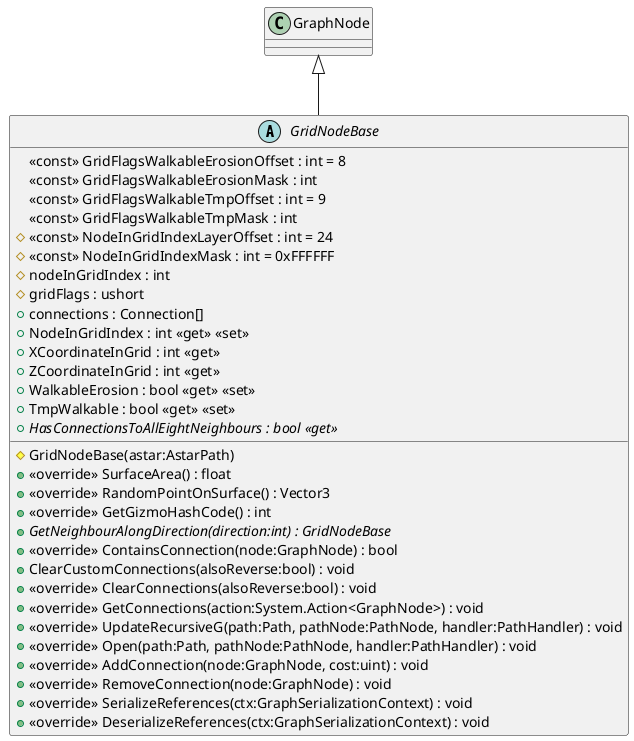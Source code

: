 @startuml
abstract class GridNodeBase {
    # GridNodeBase(astar:AstarPath)
    <<const>> GridFlagsWalkableErosionOffset : int = 8
    <<const>> GridFlagsWalkableErosionMask : int
    <<const>> GridFlagsWalkableTmpOffset : int = 9
    <<const>> GridFlagsWalkableTmpMask : int
    # <<const>> NodeInGridIndexLayerOffset : int = 24
    # <<const>> NodeInGridIndexMask : int = 0xFFFFFF
    # nodeInGridIndex : int
    # gridFlags : ushort
    + connections : Connection[]
    + NodeInGridIndex : int <<get>> <<set>>
    + XCoordinateInGrid : int <<get>>
    + ZCoordinateInGrid : int <<get>>
    + WalkableErosion : bool <<get>> <<set>>
    + TmpWalkable : bool <<get>> <<set>>
    + {abstract} HasConnectionsToAllEightNeighbours : bool <<get>>
    + <<override>> SurfaceArea() : float
    + <<override>> RandomPointOnSurface() : Vector3
    + <<override>> GetGizmoHashCode() : int
    + {abstract} GetNeighbourAlongDirection(direction:int) : GridNodeBase
    + <<override>> ContainsConnection(node:GraphNode) : bool
    + ClearCustomConnections(alsoReverse:bool) : void
    + <<override>> ClearConnections(alsoReverse:bool) : void
    + <<override>> GetConnections(action:System.Action<GraphNode>) : void
    + <<override>> UpdateRecursiveG(path:Path, pathNode:PathNode, handler:PathHandler) : void
    + <<override>> Open(path:Path, pathNode:PathNode, handler:PathHandler) : void
    + <<override>> AddConnection(node:GraphNode, cost:uint) : void
    + <<override>> RemoveConnection(node:GraphNode) : void
    + <<override>> SerializeReferences(ctx:GraphSerializationContext) : void
    + <<override>> DeserializeReferences(ctx:GraphSerializationContext) : void
}
GraphNode <|-- GridNodeBase
@enduml
